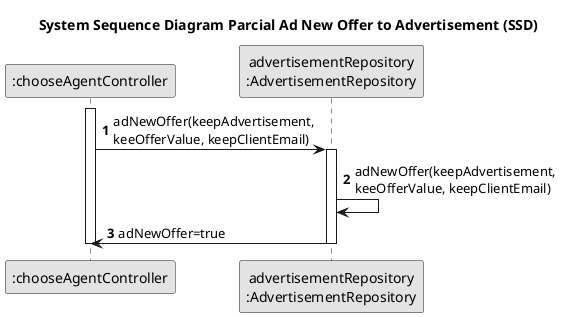 @startuml
skinparam monochrome true
skinparam packageStyle rectangle
skinparam shadowing false

title System Sequence Diagram Parcial Ad New Offer to Advertisement (SSD)

autonumber

'hide footbox
participant ":chooseAgentController" as CTRL

participant "advertisementRepository\n:AdvertisementRepository" as advertisementRepository
    activate CTRL

        CTRL -> advertisementRepository:  adNewOffer(keepAdvertisement,\nkeeOfferValue, keepClientEmail)
        activate advertisementRepository

        advertisementRepository -> advertisementRepository: adNewOffer(keepAdvertisement,\nkeeOfferValue, keepClientEmail)

        advertisementRepository -> CTRL: adNewOffer=true
        deactivate advertisementRepository

    deactivate CTRL
@enduml